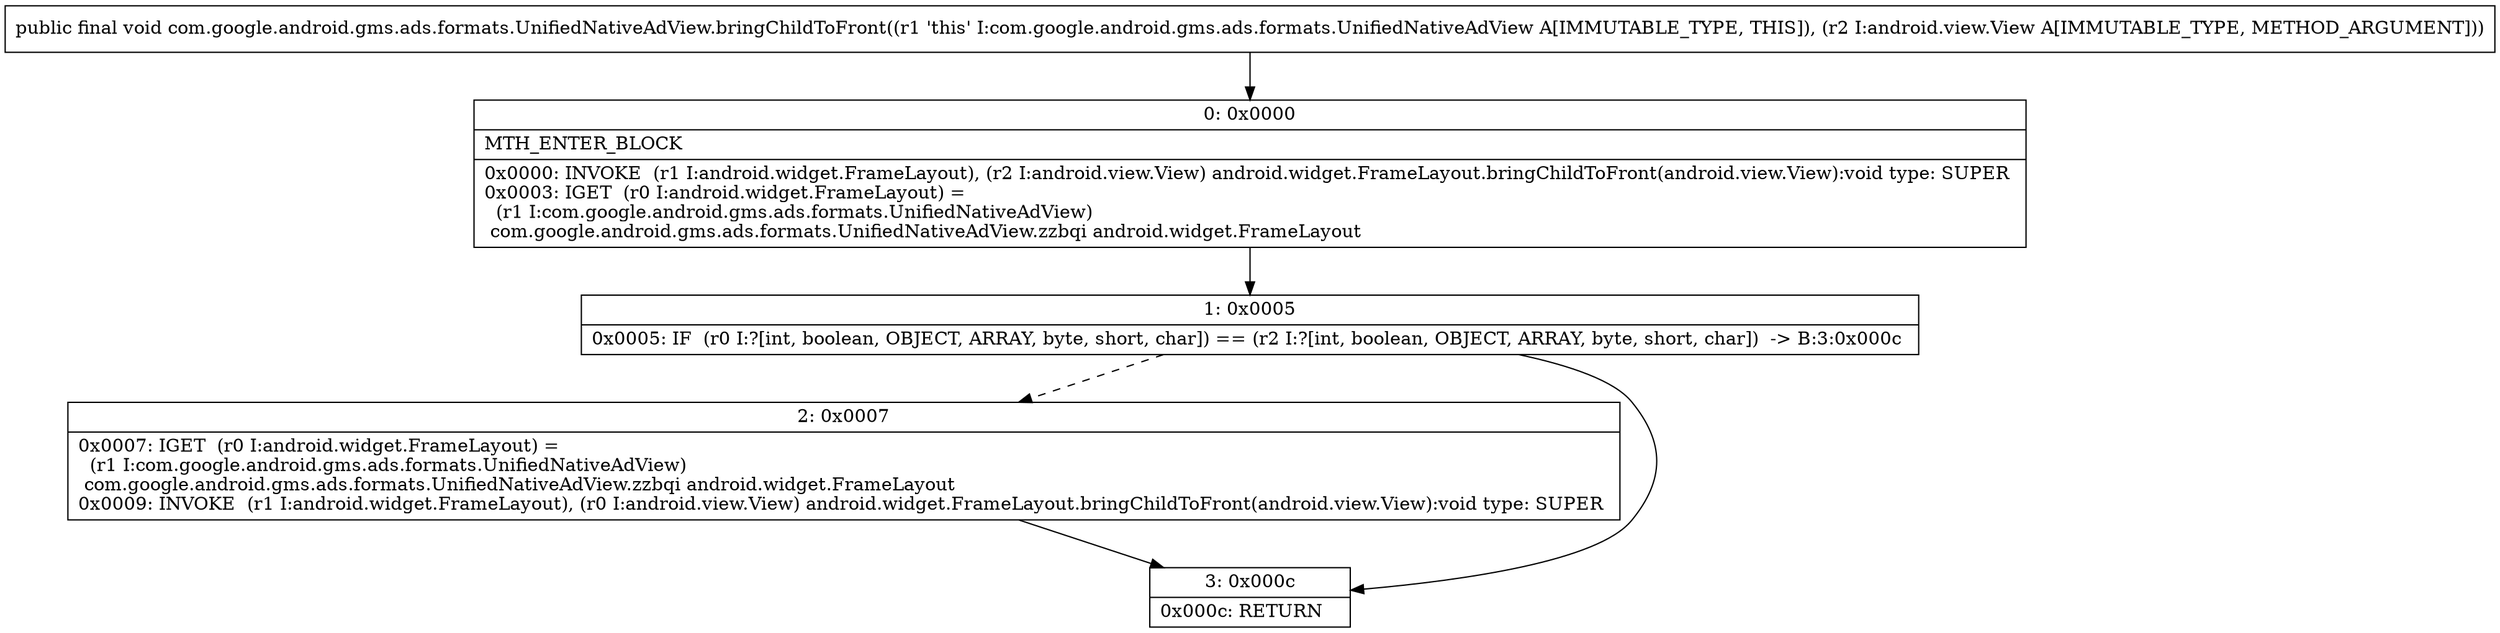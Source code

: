 digraph "CFG forcom.google.android.gms.ads.formats.UnifiedNativeAdView.bringChildToFront(Landroid\/view\/View;)V" {
Node_0 [shape=record,label="{0\:\ 0x0000|MTH_ENTER_BLOCK\l|0x0000: INVOKE  (r1 I:android.widget.FrameLayout), (r2 I:android.view.View) android.widget.FrameLayout.bringChildToFront(android.view.View):void type: SUPER \l0x0003: IGET  (r0 I:android.widget.FrameLayout) = \l  (r1 I:com.google.android.gms.ads.formats.UnifiedNativeAdView)\l com.google.android.gms.ads.formats.UnifiedNativeAdView.zzbqi android.widget.FrameLayout \l}"];
Node_1 [shape=record,label="{1\:\ 0x0005|0x0005: IF  (r0 I:?[int, boolean, OBJECT, ARRAY, byte, short, char]) == (r2 I:?[int, boolean, OBJECT, ARRAY, byte, short, char])  \-\> B:3:0x000c \l}"];
Node_2 [shape=record,label="{2\:\ 0x0007|0x0007: IGET  (r0 I:android.widget.FrameLayout) = \l  (r1 I:com.google.android.gms.ads.formats.UnifiedNativeAdView)\l com.google.android.gms.ads.formats.UnifiedNativeAdView.zzbqi android.widget.FrameLayout \l0x0009: INVOKE  (r1 I:android.widget.FrameLayout), (r0 I:android.view.View) android.widget.FrameLayout.bringChildToFront(android.view.View):void type: SUPER \l}"];
Node_3 [shape=record,label="{3\:\ 0x000c|0x000c: RETURN   \l}"];
MethodNode[shape=record,label="{public final void com.google.android.gms.ads.formats.UnifiedNativeAdView.bringChildToFront((r1 'this' I:com.google.android.gms.ads.formats.UnifiedNativeAdView A[IMMUTABLE_TYPE, THIS]), (r2 I:android.view.View A[IMMUTABLE_TYPE, METHOD_ARGUMENT])) }"];
MethodNode -> Node_0;
Node_0 -> Node_1;
Node_1 -> Node_2[style=dashed];
Node_1 -> Node_3;
Node_2 -> Node_3;
}

